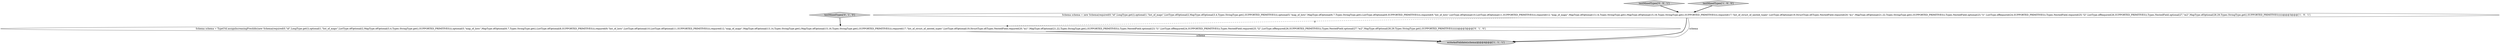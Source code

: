 digraph {
2 [style = filled, label = "writeAndValidate(schema)@@@4@@@['1', '1', '1']", fillcolor = lightgray, shape = ellipse image = "AAA0AAABBB1BBB"];
0 [style = filled, label = "Schema schema = new Schema(required(0,\"id\",LongType.get()),optional(1,\"list_of_maps\",ListType.ofOptional(2,MapType.ofOptional(3,4,Types.StringType.get(),SUPPORTED_PRIMITIVES))),optional(5,\"map_of_lists\",MapType.ofOptional(6,7,Types.StringType.get(),ListType.ofOptional(8,SUPPORTED_PRIMITIVES))),required(9,\"list_of_lists\",ListType.ofOptional(10,ListType.ofOptional(11,SUPPORTED_PRIMITIVES))),required(12,\"map_of_maps\",MapType.ofOptional(13,14,Types.StringType.get(),MapType.ofOptional(15,16,Types.StringType.get(),SUPPORTED_PRIMITIVES))),required(17,\"list_of_struct_of_nested_types\",ListType.ofOptional(19,StructType.of(Types.NestedField.required(20,\"m1\",MapType.ofOptional(21,22,Types.StringType.get(),SUPPORTED_PRIMITIVES)),Types.NestedField.optional(23,\"l1\",ListType.ofRequired(24,SUPPORTED_PRIMITIVES)),Types.NestedField.required(25,\"l2\",ListType.ofRequired(26,SUPPORTED_PRIMITIVES)),Types.NestedField.optional(27,\"m2\",MapType.ofOptional(28,29,Types.StringType.get(),SUPPORTED_PRIMITIVES))))))@@@3@@@['1', '0', '1']", fillcolor = white, shape = ellipse image = "AAA0AAABBB1BBB"];
4 [style = filled, label = "testMixedTypes['0', '1', '0']", fillcolor = lightgray, shape = diamond image = "AAA0AAABBB2BBB"];
5 [style = filled, label = "testMixedTypes['0', '0', '1']", fillcolor = lightgray, shape = diamond image = "AAA0AAABBB3BBB"];
3 [style = filled, label = "Schema schema = TypeUtil.assignIncreasingFreshIds(new Schema(required(0,\"id\",LongType.get()),optional(1,\"list_of_maps\",ListType.ofOptional(2,MapType.ofOptional(3,4,Types.StringType.get(),SUPPORTED_PRIMITIVES))),optional(5,\"map_of_lists\",MapType.ofOptional(6,7,Types.StringType.get(),ListType.ofOptional(8,SUPPORTED_PRIMITIVES))),required(9,\"list_of_lists\",ListType.ofOptional(10,ListType.ofOptional(11,SUPPORTED_PRIMITIVES))),required(12,\"map_of_maps\",MapType.ofOptional(13,14,Types.StringType.get(),MapType.ofOptional(15,16,Types.StringType.get(),SUPPORTED_PRIMITIVES))),required(17,\"list_of_struct_of_nested_types\",ListType.ofOptional(19,StructType.of(Types.NestedField.required(20,\"m1\",MapType.ofOptional(21,22,Types.StringType.get(),SUPPORTED_PRIMITIVES)),Types.NestedField.optional(23,\"l1\",ListType.ofRequired(24,SUPPORTED_PRIMITIVES)),Types.NestedField.required(25,\"l2\",ListType.ofRequired(26,SUPPORTED_PRIMITIVES)),Types.NestedField.optional(27,\"m2\",MapType.ofOptional(28,29,Types.StringType.get(),SUPPORTED_PRIMITIVES)))))))@@@3@@@['0', '1', '0']", fillcolor = white, shape = ellipse image = "AAA1AAABBB2BBB"];
1 [style = filled, label = "testMixedTypes['1', '0', '0']", fillcolor = lightgray, shape = diamond image = "AAA0AAABBB1BBB"];
3->2 [style = solid, label="schema"];
5->0 [style = bold, label=""];
0->2 [style = bold, label=""];
0->3 [style = dashed, label="0"];
4->3 [style = bold, label=""];
3->2 [style = bold, label=""];
0->2 [style = solid, label="schema"];
1->0 [style = bold, label=""];
}
